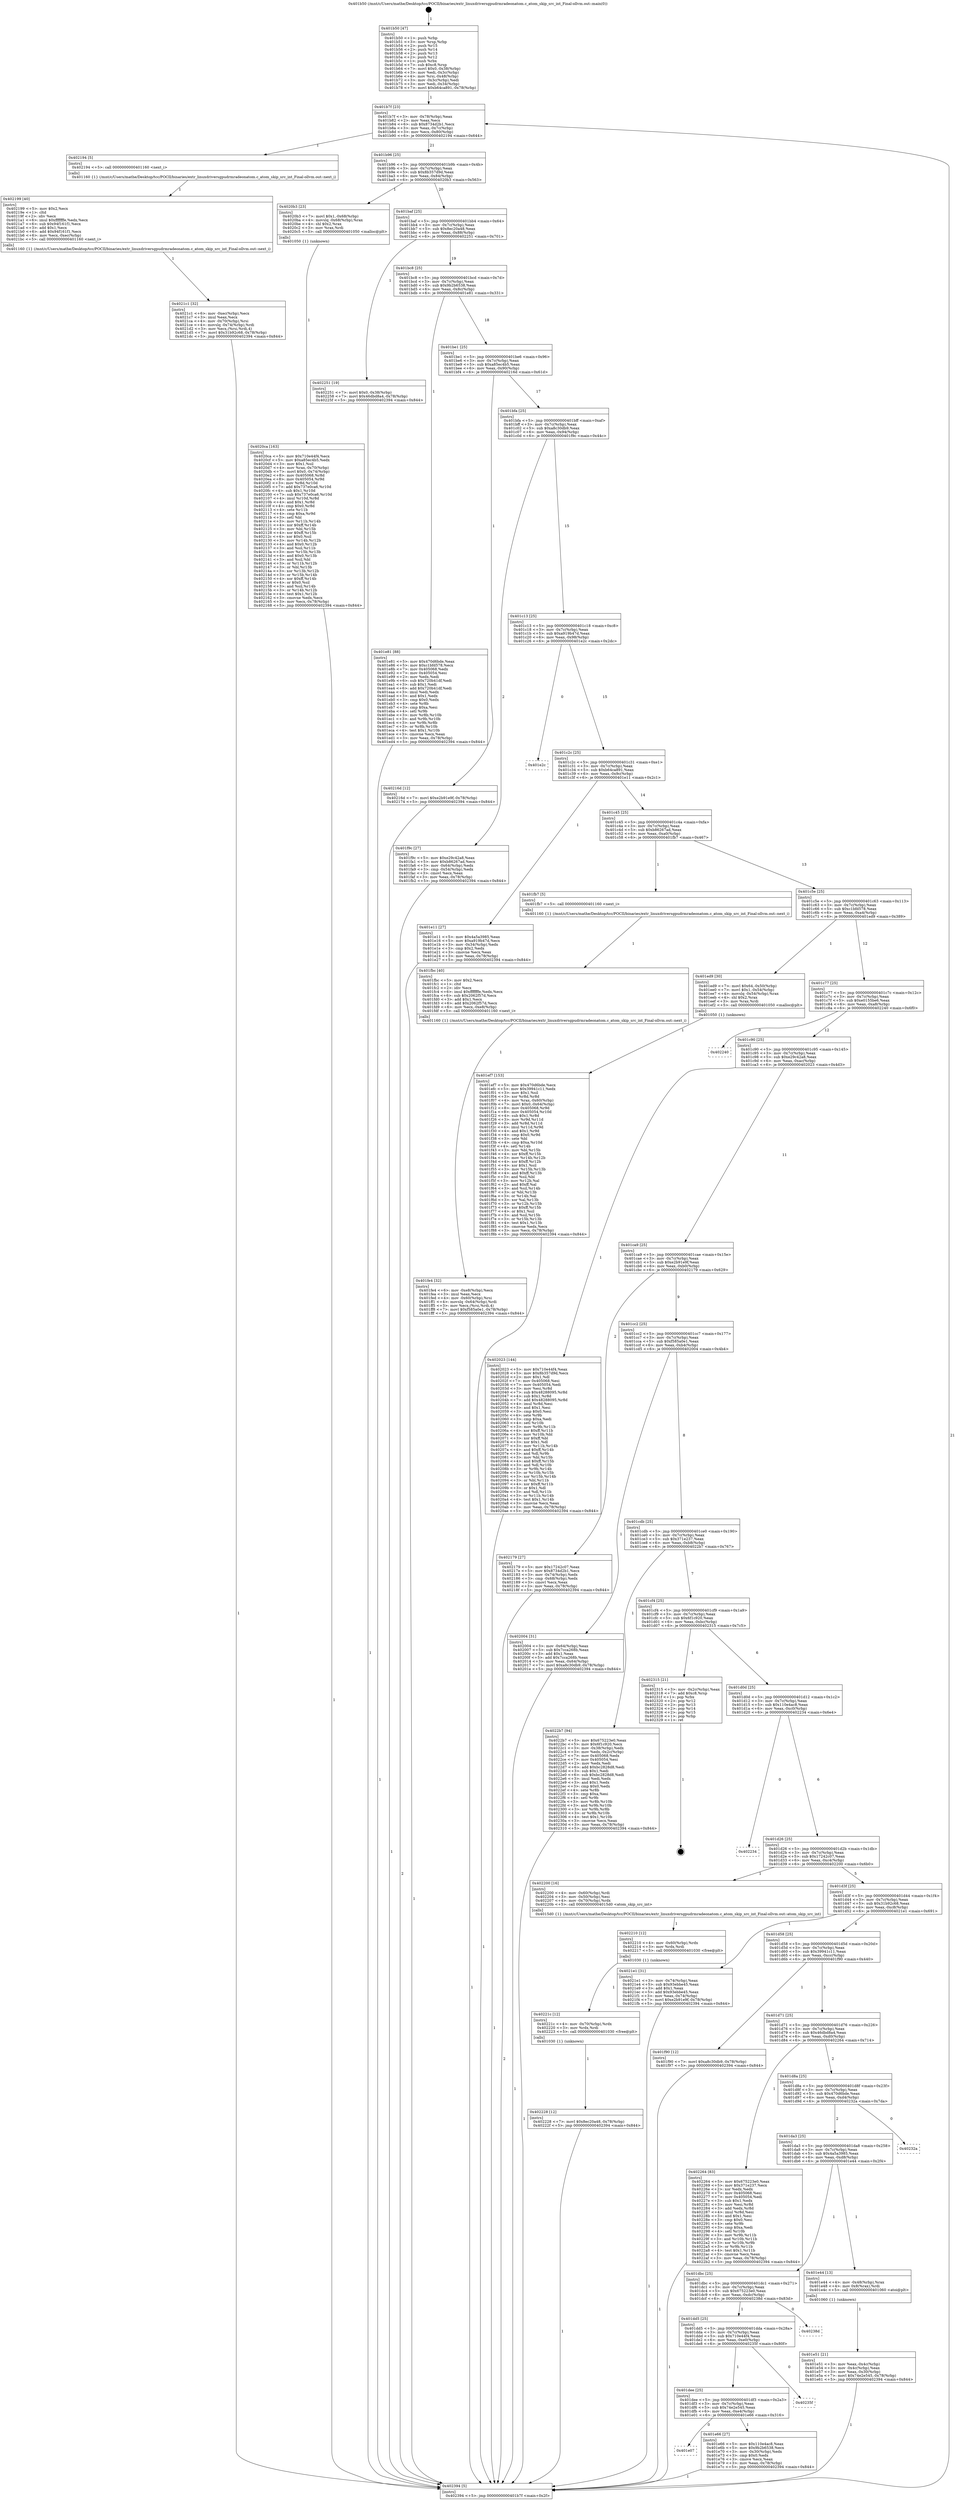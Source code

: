 digraph "0x401b50" {
  label = "0x401b50 (/mnt/c/Users/mathe/Desktop/tcc/POCII/binaries/extr_linuxdriversgpudrmradeonatom.c_atom_skip_src_int_Final-ollvm.out::main(0))"
  labelloc = "t"
  node[shape=record]

  Entry [label="",width=0.3,height=0.3,shape=circle,fillcolor=black,style=filled]
  "0x401b7f" [label="{
     0x401b7f [23]\l
     | [instrs]\l
     &nbsp;&nbsp;0x401b7f \<+3\>: mov -0x78(%rbp),%eax\l
     &nbsp;&nbsp;0x401b82 \<+2\>: mov %eax,%ecx\l
     &nbsp;&nbsp;0x401b84 \<+6\>: sub $0x8734d2b1,%ecx\l
     &nbsp;&nbsp;0x401b8a \<+3\>: mov %eax,-0x7c(%rbp)\l
     &nbsp;&nbsp;0x401b8d \<+3\>: mov %ecx,-0x80(%rbp)\l
     &nbsp;&nbsp;0x401b90 \<+6\>: je 0000000000402194 \<main+0x644\>\l
  }"]
  "0x402194" [label="{
     0x402194 [5]\l
     | [instrs]\l
     &nbsp;&nbsp;0x402194 \<+5\>: call 0000000000401160 \<next_i\>\l
     | [calls]\l
     &nbsp;&nbsp;0x401160 \{1\} (/mnt/c/Users/mathe/Desktop/tcc/POCII/binaries/extr_linuxdriversgpudrmradeonatom.c_atom_skip_src_int_Final-ollvm.out::next_i)\l
  }"]
  "0x401b96" [label="{
     0x401b96 [25]\l
     | [instrs]\l
     &nbsp;&nbsp;0x401b96 \<+5\>: jmp 0000000000401b9b \<main+0x4b\>\l
     &nbsp;&nbsp;0x401b9b \<+3\>: mov -0x7c(%rbp),%eax\l
     &nbsp;&nbsp;0x401b9e \<+5\>: sub $0x8b357d9d,%eax\l
     &nbsp;&nbsp;0x401ba3 \<+6\>: mov %eax,-0x84(%rbp)\l
     &nbsp;&nbsp;0x401ba9 \<+6\>: je 00000000004020b3 \<main+0x563\>\l
  }"]
  Exit [label="",width=0.3,height=0.3,shape=circle,fillcolor=black,style=filled,peripheries=2]
  "0x4020b3" [label="{
     0x4020b3 [23]\l
     | [instrs]\l
     &nbsp;&nbsp;0x4020b3 \<+7\>: movl $0x1,-0x68(%rbp)\l
     &nbsp;&nbsp;0x4020ba \<+4\>: movslq -0x68(%rbp),%rax\l
     &nbsp;&nbsp;0x4020be \<+4\>: shl $0x2,%rax\l
     &nbsp;&nbsp;0x4020c2 \<+3\>: mov %rax,%rdi\l
     &nbsp;&nbsp;0x4020c5 \<+5\>: call 0000000000401050 \<malloc@plt\>\l
     | [calls]\l
     &nbsp;&nbsp;0x401050 \{1\} (unknown)\l
  }"]
  "0x401baf" [label="{
     0x401baf [25]\l
     | [instrs]\l
     &nbsp;&nbsp;0x401baf \<+5\>: jmp 0000000000401bb4 \<main+0x64\>\l
     &nbsp;&nbsp;0x401bb4 \<+3\>: mov -0x7c(%rbp),%eax\l
     &nbsp;&nbsp;0x401bb7 \<+5\>: sub $0x8ec20a48,%eax\l
     &nbsp;&nbsp;0x401bbc \<+6\>: mov %eax,-0x88(%rbp)\l
     &nbsp;&nbsp;0x401bc2 \<+6\>: je 0000000000402251 \<main+0x701\>\l
  }"]
  "0x402228" [label="{
     0x402228 [12]\l
     | [instrs]\l
     &nbsp;&nbsp;0x402228 \<+7\>: movl $0x8ec20a48,-0x78(%rbp)\l
     &nbsp;&nbsp;0x40222f \<+5\>: jmp 0000000000402394 \<main+0x844\>\l
  }"]
  "0x402251" [label="{
     0x402251 [19]\l
     | [instrs]\l
     &nbsp;&nbsp;0x402251 \<+7\>: movl $0x0,-0x38(%rbp)\l
     &nbsp;&nbsp;0x402258 \<+7\>: movl $0x46dbd8a4,-0x78(%rbp)\l
     &nbsp;&nbsp;0x40225f \<+5\>: jmp 0000000000402394 \<main+0x844\>\l
  }"]
  "0x401bc8" [label="{
     0x401bc8 [25]\l
     | [instrs]\l
     &nbsp;&nbsp;0x401bc8 \<+5\>: jmp 0000000000401bcd \<main+0x7d\>\l
     &nbsp;&nbsp;0x401bcd \<+3\>: mov -0x7c(%rbp),%eax\l
     &nbsp;&nbsp;0x401bd0 \<+5\>: sub $0x9b2b6538,%eax\l
     &nbsp;&nbsp;0x401bd5 \<+6\>: mov %eax,-0x8c(%rbp)\l
     &nbsp;&nbsp;0x401bdb \<+6\>: je 0000000000401e81 \<main+0x331\>\l
  }"]
  "0x40221c" [label="{
     0x40221c [12]\l
     | [instrs]\l
     &nbsp;&nbsp;0x40221c \<+4\>: mov -0x70(%rbp),%rdx\l
     &nbsp;&nbsp;0x402220 \<+3\>: mov %rdx,%rdi\l
     &nbsp;&nbsp;0x402223 \<+5\>: call 0000000000401030 \<free@plt\>\l
     | [calls]\l
     &nbsp;&nbsp;0x401030 \{1\} (unknown)\l
  }"]
  "0x401e81" [label="{
     0x401e81 [88]\l
     | [instrs]\l
     &nbsp;&nbsp;0x401e81 \<+5\>: mov $0x470d6bde,%eax\l
     &nbsp;&nbsp;0x401e86 \<+5\>: mov $0xc1bfd578,%ecx\l
     &nbsp;&nbsp;0x401e8b \<+7\>: mov 0x405068,%edx\l
     &nbsp;&nbsp;0x401e92 \<+7\>: mov 0x405054,%esi\l
     &nbsp;&nbsp;0x401e99 \<+2\>: mov %edx,%edi\l
     &nbsp;&nbsp;0x401e9b \<+6\>: sub $0x720b41df,%edi\l
     &nbsp;&nbsp;0x401ea1 \<+3\>: sub $0x1,%edi\l
     &nbsp;&nbsp;0x401ea4 \<+6\>: add $0x720b41df,%edi\l
     &nbsp;&nbsp;0x401eaa \<+3\>: imul %edi,%edx\l
     &nbsp;&nbsp;0x401ead \<+3\>: and $0x1,%edx\l
     &nbsp;&nbsp;0x401eb0 \<+3\>: cmp $0x0,%edx\l
     &nbsp;&nbsp;0x401eb3 \<+4\>: sete %r8b\l
     &nbsp;&nbsp;0x401eb7 \<+3\>: cmp $0xa,%esi\l
     &nbsp;&nbsp;0x401eba \<+4\>: setl %r9b\l
     &nbsp;&nbsp;0x401ebe \<+3\>: mov %r8b,%r10b\l
     &nbsp;&nbsp;0x401ec1 \<+3\>: and %r9b,%r10b\l
     &nbsp;&nbsp;0x401ec4 \<+3\>: xor %r9b,%r8b\l
     &nbsp;&nbsp;0x401ec7 \<+3\>: or %r8b,%r10b\l
     &nbsp;&nbsp;0x401eca \<+4\>: test $0x1,%r10b\l
     &nbsp;&nbsp;0x401ece \<+3\>: cmovne %ecx,%eax\l
     &nbsp;&nbsp;0x401ed1 \<+3\>: mov %eax,-0x78(%rbp)\l
     &nbsp;&nbsp;0x401ed4 \<+5\>: jmp 0000000000402394 \<main+0x844\>\l
  }"]
  "0x401be1" [label="{
     0x401be1 [25]\l
     | [instrs]\l
     &nbsp;&nbsp;0x401be1 \<+5\>: jmp 0000000000401be6 \<main+0x96\>\l
     &nbsp;&nbsp;0x401be6 \<+3\>: mov -0x7c(%rbp),%eax\l
     &nbsp;&nbsp;0x401be9 \<+5\>: sub $0xa85ec4b5,%eax\l
     &nbsp;&nbsp;0x401bee \<+6\>: mov %eax,-0x90(%rbp)\l
     &nbsp;&nbsp;0x401bf4 \<+6\>: je 000000000040216d \<main+0x61d\>\l
  }"]
  "0x402210" [label="{
     0x402210 [12]\l
     | [instrs]\l
     &nbsp;&nbsp;0x402210 \<+4\>: mov -0x60(%rbp),%rdx\l
     &nbsp;&nbsp;0x402214 \<+3\>: mov %rdx,%rdi\l
     &nbsp;&nbsp;0x402217 \<+5\>: call 0000000000401030 \<free@plt\>\l
     | [calls]\l
     &nbsp;&nbsp;0x401030 \{1\} (unknown)\l
  }"]
  "0x40216d" [label="{
     0x40216d [12]\l
     | [instrs]\l
     &nbsp;&nbsp;0x40216d \<+7\>: movl $0xe2b91e9f,-0x78(%rbp)\l
     &nbsp;&nbsp;0x402174 \<+5\>: jmp 0000000000402394 \<main+0x844\>\l
  }"]
  "0x401bfa" [label="{
     0x401bfa [25]\l
     | [instrs]\l
     &nbsp;&nbsp;0x401bfa \<+5\>: jmp 0000000000401bff \<main+0xaf\>\l
     &nbsp;&nbsp;0x401bff \<+3\>: mov -0x7c(%rbp),%eax\l
     &nbsp;&nbsp;0x401c02 \<+5\>: sub $0xa8c30db9,%eax\l
     &nbsp;&nbsp;0x401c07 \<+6\>: mov %eax,-0x94(%rbp)\l
     &nbsp;&nbsp;0x401c0d \<+6\>: je 0000000000401f9c \<main+0x44c\>\l
  }"]
  "0x4021c1" [label="{
     0x4021c1 [32]\l
     | [instrs]\l
     &nbsp;&nbsp;0x4021c1 \<+6\>: mov -0xec(%rbp),%ecx\l
     &nbsp;&nbsp;0x4021c7 \<+3\>: imul %eax,%ecx\l
     &nbsp;&nbsp;0x4021ca \<+4\>: mov -0x70(%rbp),%rsi\l
     &nbsp;&nbsp;0x4021ce \<+4\>: movslq -0x74(%rbp),%rdi\l
     &nbsp;&nbsp;0x4021d2 \<+3\>: mov %ecx,(%rsi,%rdi,4)\l
     &nbsp;&nbsp;0x4021d5 \<+7\>: movl $0x31b92c68,-0x78(%rbp)\l
     &nbsp;&nbsp;0x4021dc \<+5\>: jmp 0000000000402394 \<main+0x844\>\l
  }"]
  "0x401f9c" [label="{
     0x401f9c [27]\l
     | [instrs]\l
     &nbsp;&nbsp;0x401f9c \<+5\>: mov $0xe29c42a8,%eax\l
     &nbsp;&nbsp;0x401fa1 \<+5\>: mov $0xb86267ad,%ecx\l
     &nbsp;&nbsp;0x401fa6 \<+3\>: mov -0x64(%rbp),%edx\l
     &nbsp;&nbsp;0x401fa9 \<+3\>: cmp -0x54(%rbp),%edx\l
     &nbsp;&nbsp;0x401fac \<+3\>: cmovl %ecx,%eax\l
     &nbsp;&nbsp;0x401faf \<+3\>: mov %eax,-0x78(%rbp)\l
     &nbsp;&nbsp;0x401fb2 \<+5\>: jmp 0000000000402394 \<main+0x844\>\l
  }"]
  "0x401c13" [label="{
     0x401c13 [25]\l
     | [instrs]\l
     &nbsp;&nbsp;0x401c13 \<+5\>: jmp 0000000000401c18 \<main+0xc8\>\l
     &nbsp;&nbsp;0x401c18 \<+3\>: mov -0x7c(%rbp),%eax\l
     &nbsp;&nbsp;0x401c1b \<+5\>: sub $0xa919b47d,%eax\l
     &nbsp;&nbsp;0x401c20 \<+6\>: mov %eax,-0x98(%rbp)\l
     &nbsp;&nbsp;0x401c26 \<+6\>: je 0000000000401e2c \<main+0x2dc\>\l
  }"]
  "0x402199" [label="{
     0x402199 [40]\l
     | [instrs]\l
     &nbsp;&nbsp;0x402199 \<+5\>: mov $0x2,%ecx\l
     &nbsp;&nbsp;0x40219e \<+1\>: cltd\l
     &nbsp;&nbsp;0x40219f \<+2\>: idiv %ecx\l
     &nbsp;&nbsp;0x4021a1 \<+6\>: imul $0xfffffffe,%edx,%ecx\l
     &nbsp;&nbsp;0x4021a7 \<+6\>: sub $0x94f161f1,%ecx\l
     &nbsp;&nbsp;0x4021ad \<+3\>: add $0x1,%ecx\l
     &nbsp;&nbsp;0x4021b0 \<+6\>: add $0x94f161f1,%ecx\l
     &nbsp;&nbsp;0x4021b6 \<+6\>: mov %ecx,-0xec(%rbp)\l
     &nbsp;&nbsp;0x4021bc \<+5\>: call 0000000000401160 \<next_i\>\l
     | [calls]\l
     &nbsp;&nbsp;0x401160 \{1\} (/mnt/c/Users/mathe/Desktop/tcc/POCII/binaries/extr_linuxdriversgpudrmradeonatom.c_atom_skip_src_int_Final-ollvm.out::next_i)\l
  }"]
  "0x401e2c" [label="{
     0x401e2c\l
  }", style=dashed]
  "0x401c2c" [label="{
     0x401c2c [25]\l
     | [instrs]\l
     &nbsp;&nbsp;0x401c2c \<+5\>: jmp 0000000000401c31 \<main+0xe1\>\l
     &nbsp;&nbsp;0x401c31 \<+3\>: mov -0x7c(%rbp),%eax\l
     &nbsp;&nbsp;0x401c34 \<+5\>: sub $0xb64ca891,%eax\l
     &nbsp;&nbsp;0x401c39 \<+6\>: mov %eax,-0x9c(%rbp)\l
     &nbsp;&nbsp;0x401c3f \<+6\>: je 0000000000401e11 \<main+0x2c1\>\l
  }"]
  "0x4020ca" [label="{
     0x4020ca [163]\l
     | [instrs]\l
     &nbsp;&nbsp;0x4020ca \<+5\>: mov $0x710e44f4,%ecx\l
     &nbsp;&nbsp;0x4020cf \<+5\>: mov $0xa85ec4b5,%edx\l
     &nbsp;&nbsp;0x4020d4 \<+3\>: mov $0x1,%sil\l
     &nbsp;&nbsp;0x4020d7 \<+4\>: mov %rax,-0x70(%rbp)\l
     &nbsp;&nbsp;0x4020db \<+7\>: movl $0x0,-0x74(%rbp)\l
     &nbsp;&nbsp;0x4020e2 \<+8\>: mov 0x405068,%r8d\l
     &nbsp;&nbsp;0x4020ea \<+8\>: mov 0x405054,%r9d\l
     &nbsp;&nbsp;0x4020f2 \<+3\>: mov %r8d,%r10d\l
     &nbsp;&nbsp;0x4020f5 \<+7\>: add $0x737e0ca6,%r10d\l
     &nbsp;&nbsp;0x4020fc \<+4\>: sub $0x1,%r10d\l
     &nbsp;&nbsp;0x402100 \<+7\>: sub $0x737e0ca6,%r10d\l
     &nbsp;&nbsp;0x402107 \<+4\>: imul %r10d,%r8d\l
     &nbsp;&nbsp;0x40210b \<+4\>: and $0x1,%r8d\l
     &nbsp;&nbsp;0x40210f \<+4\>: cmp $0x0,%r8d\l
     &nbsp;&nbsp;0x402113 \<+4\>: sete %r11b\l
     &nbsp;&nbsp;0x402117 \<+4\>: cmp $0xa,%r9d\l
     &nbsp;&nbsp;0x40211b \<+3\>: setl %bl\l
     &nbsp;&nbsp;0x40211e \<+3\>: mov %r11b,%r14b\l
     &nbsp;&nbsp;0x402121 \<+4\>: xor $0xff,%r14b\l
     &nbsp;&nbsp;0x402125 \<+3\>: mov %bl,%r15b\l
     &nbsp;&nbsp;0x402128 \<+4\>: xor $0xff,%r15b\l
     &nbsp;&nbsp;0x40212c \<+4\>: xor $0x0,%sil\l
     &nbsp;&nbsp;0x402130 \<+3\>: mov %r14b,%r12b\l
     &nbsp;&nbsp;0x402133 \<+4\>: and $0x0,%r12b\l
     &nbsp;&nbsp;0x402137 \<+3\>: and %sil,%r11b\l
     &nbsp;&nbsp;0x40213a \<+3\>: mov %r15b,%r13b\l
     &nbsp;&nbsp;0x40213d \<+4\>: and $0x0,%r13b\l
     &nbsp;&nbsp;0x402141 \<+3\>: and %sil,%bl\l
     &nbsp;&nbsp;0x402144 \<+3\>: or %r11b,%r12b\l
     &nbsp;&nbsp;0x402147 \<+3\>: or %bl,%r13b\l
     &nbsp;&nbsp;0x40214a \<+3\>: xor %r13b,%r12b\l
     &nbsp;&nbsp;0x40214d \<+3\>: or %r15b,%r14b\l
     &nbsp;&nbsp;0x402150 \<+4\>: xor $0xff,%r14b\l
     &nbsp;&nbsp;0x402154 \<+4\>: or $0x0,%sil\l
     &nbsp;&nbsp;0x402158 \<+3\>: and %sil,%r14b\l
     &nbsp;&nbsp;0x40215b \<+3\>: or %r14b,%r12b\l
     &nbsp;&nbsp;0x40215e \<+4\>: test $0x1,%r12b\l
     &nbsp;&nbsp;0x402162 \<+3\>: cmovne %edx,%ecx\l
     &nbsp;&nbsp;0x402165 \<+3\>: mov %ecx,-0x78(%rbp)\l
     &nbsp;&nbsp;0x402168 \<+5\>: jmp 0000000000402394 \<main+0x844\>\l
  }"]
  "0x401e11" [label="{
     0x401e11 [27]\l
     | [instrs]\l
     &nbsp;&nbsp;0x401e11 \<+5\>: mov $0x4a5a3985,%eax\l
     &nbsp;&nbsp;0x401e16 \<+5\>: mov $0xa919b47d,%ecx\l
     &nbsp;&nbsp;0x401e1b \<+3\>: mov -0x34(%rbp),%edx\l
     &nbsp;&nbsp;0x401e1e \<+3\>: cmp $0x2,%edx\l
     &nbsp;&nbsp;0x401e21 \<+3\>: cmovne %ecx,%eax\l
     &nbsp;&nbsp;0x401e24 \<+3\>: mov %eax,-0x78(%rbp)\l
     &nbsp;&nbsp;0x401e27 \<+5\>: jmp 0000000000402394 \<main+0x844\>\l
  }"]
  "0x401c45" [label="{
     0x401c45 [25]\l
     | [instrs]\l
     &nbsp;&nbsp;0x401c45 \<+5\>: jmp 0000000000401c4a \<main+0xfa\>\l
     &nbsp;&nbsp;0x401c4a \<+3\>: mov -0x7c(%rbp),%eax\l
     &nbsp;&nbsp;0x401c4d \<+5\>: sub $0xb86267ad,%eax\l
     &nbsp;&nbsp;0x401c52 \<+6\>: mov %eax,-0xa0(%rbp)\l
     &nbsp;&nbsp;0x401c58 \<+6\>: je 0000000000401fb7 \<main+0x467\>\l
  }"]
  "0x402394" [label="{
     0x402394 [5]\l
     | [instrs]\l
     &nbsp;&nbsp;0x402394 \<+5\>: jmp 0000000000401b7f \<main+0x2f\>\l
  }"]
  "0x401b50" [label="{
     0x401b50 [47]\l
     | [instrs]\l
     &nbsp;&nbsp;0x401b50 \<+1\>: push %rbp\l
     &nbsp;&nbsp;0x401b51 \<+3\>: mov %rsp,%rbp\l
     &nbsp;&nbsp;0x401b54 \<+2\>: push %r15\l
     &nbsp;&nbsp;0x401b56 \<+2\>: push %r14\l
     &nbsp;&nbsp;0x401b58 \<+2\>: push %r13\l
     &nbsp;&nbsp;0x401b5a \<+2\>: push %r12\l
     &nbsp;&nbsp;0x401b5c \<+1\>: push %rbx\l
     &nbsp;&nbsp;0x401b5d \<+7\>: sub $0xc8,%rsp\l
     &nbsp;&nbsp;0x401b64 \<+7\>: movl $0x0,-0x38(%rbp)\l
     &nbsp;&nbsp;0x401b6b \<+3\>: mov %edi,-0x3c(%rbp)\l
     &nbsp;&nbsp;0x401b6e \<+4\>: mov %rsi,-0x48(%rbp)\l
     &nbsp;&nbsp;0x401b72 \<+3\>: mov -0x3c(%rbp),%edi\l
     &nbsp;&nbsp;0x401b75 \<+3\>: mov %edi,-0x34(%rbp)\l
     &nbsp;&nbsp;0x401b78 \<+7\>: movl $0xb64ca891,-0x78(%rbp)\l
  }"]
  "0x401fe4" [label="{
     0x401fe4 [32]\l
     | [instrs]\l
     &nbsp;&nbsp;0x401fe4 \<+6\>: mov -0xe8(%rbp),%ecx\l
     &nbsp;&nbsp;0x401fea \<+3\>: imul %eax,%ecx\l
     &nbsp;&nbsp;0x401fed \<+4\>: mov -0x60(%rbp),%rsi\l
     &nbsp;&nbsp;0x401ff1 \<+4\>: movslq -0x64(%rbp),%rdi\l
     &nbsp;&nbsp;0x401ff5 \<+3\>: mov %ecx,(%rsi,%rdi,4)\l
     &nbsp;&nbsp;0x401ff8 \<+7\>: movl $0xf585a0e1,-0x78(%rbp)\l
     &nbsp;&nbsp;0x401fff \<+5\>: jmp 0000000000402394 \<main+0x844\>\l
  }"]
  "0x401fb7" [label="{
     0x401fb7 [5]\l
     | [instrs]\l
     &nbsp;&nbsp;0x401fb7 \<+5\>: call 0000000000401160 \<next_i\>\l
     | [calls]\l
     &nbsp;&nbsp;0x401160 \{1\} (/mnt/c/Users/mathe/Desktop/tcc/POCII/binaries/extr_linuxdriversgpudrmradeonatom.c_atom_skip_src_int_Final-ollvm.out::next_i)\l
  }"]
  "0x401c5e" [label="{
     0x401c5e [25]\l
     | [instrs]\l
     &nbsp;&nbsp;0x401c5e \<+5\>: jmp 0000000000401c63 \<main+0x113\>\l
     &nbsp;&nbsp;0x401c63 \<+3\>: mov -0x7c(%rbp),%eax\l
     &nbsp;&nbsp;0x401c66 \<+5\>: sub $0xc1bfd578,%eax\l
     &nbsp;&nbsp;0x401c6b \<+6\>: mov %eax,-0xa4(%rbp)\l
     &nbsp;&nbsp;0x401c71 \<+6\>: je 0000000000401ed9 \<main+0x389\>\l
  }"]
  "0x401fbc" [label="{
     0x401fbc [40]\l
     | [instrs]\l
     &nbsp;&nbsp;0x401fbc \<+5\>: mov $0x2,%ecx\l
     &nbsp;&nbsp;0x401fc1 \<+1\>: cltd\l
     &nbsp;&nbsp;0x401fc2 \<+2\>: idiv %ecx\l
     &nbsp;&nbsp;0x401fc4 \<+6\>: imul $0xfffffffe,%edx,%ecx\l
     &nbsp;&nbsp;0x401fca \<+6\>: sub $0x2062f57d,%ecx\l
     &nbsp;&nbsp;0x401fd0 \<+3\>: add $0x1,%ecx\l
     &nbsp;&nbsp;0x401fd3 \<+6\>: add $0x2062f57d,%ecx\l
     &nbsp;&nbsp;0x401fd9 \<+6\>: mov %ecx,-0xe8(%rbp)\l
     &nbsp;&nbsp;0x401fdf \<+5\>: call 0000000000401160 \<next_i\>\l
     | [calls]\l
     &nbsp;&nbsp;0x401160 \{1\} (/mnt/c/Users/mathe/Desktop/tcc/POCII/binaries/extr_linuxdriversgpudrmradeonatom.c_atom_skip_src_int_Final-ollvm.out::next_i)\l
  }"]
  "0x401ed9" [label="{
     0x401ed9 [30]\l
     | [instrs]\l
     &nbsp;&nbsp;0x401ed9 \<+7\>: movl $0x64,-0x50(%rbp)\l
     &nbsp;&nbsp;0x401ee0 \<+7\>: movl $0x1,-0x54(%rbp)\l
     &nbsp;&nbsp;0x401ee7 \<+4\>: movslq -0x54(%rbp),%rax\l
     &nbsp;&nbsp;0x401eeb \<+4\>: shl $0x2,%rax\l
     &nbsp;&nbsp;0x401eef \<+3\>: mov %rax,%rdi\l
     &nbsp;&nbsp;0x401ef2 \<+5\>: call 0000000000401050 \<malloc@plt\>\l
     | [calls]\l
     &nbsp;&nbsp;0x401050 \{1\} (unknown)\l
  }"]
  "0x401c77" [label="{
     0x401c77 [25]\l
     | [instrs]\l
     &nbsp;&nbsp;0x401c77 \<+5\>: jmp 0000000000401c7c \<main+0x12c\>\l
     &nbsp;&nbsp;0x401c7c \<+3\>: mov -0x7c(%rbp),%eax\l
     &nbsp;&nbsp;0x401c7f \<+5\>: sub $0xe0155be6,%eax\l
     &nbsp;&nbsp;0x401c84 \<+6\>: mov %eax,-0xa8(%rbp)\l
     &nbsp;&nbsp;0x401c8a \<+6\>: je 0000000000402240 \<main+0x6f0\>\l
  }"]
  "0x401ef7" [label="{
     0x401ef7 [153]\l
     | [instrs]\l
     &nbsp;&nbsp;0x401ef7 \<+5\>: mov $0x470d6bde,%ecx\l
     &nbsp;&nbsp;0x401efc \<+5\>: mov $0x39941c11,%edx\l
     &nbsp;&nbsp;0x401f01 \<+3\>: mov $0x1,%sil\l
     &nbsp;&nbsp;0x401f04 \<+3\>: xor %r8d,%r8d\l
     &nbsp;&nbsp;0x401f07 \<+4\>: mov %rax,-0x60(%rbp)\l
     &nbsp;&nbsp;0x401f0b \<+7\>: movl $0x0,-0x64(%rbp)\l
     &nbsp;&nbsp;0x401f12 \<+8\>: mov 0x405068,%r9d\l
     &nbsp;&nbsp;0x401f1a \<+8\>: mov 0x405054,%r10d\l
     &nbsp;&nbsp;0x401f22 \<+4\>: sub $0x1,%r8d\l
     &nbsp;&nbsp;0x401f26 \<+3\>: mov %r9d,%r11d\l
     &nbsp;&nbsp;0x401f29 \<+3\>: add %r8d,%r11d\l
     &nbsp;&nbsp;0x401f2c \<+4\>: imul %r11d,%r9d\l
     &nbsp;&nbsp;0x401f30 \<+4\>: and $0x1,%r9d\l
     &nbsp;&nbsp;0x401f34 \<+4\>: cmp $0x0,%r9d\l
     &nbsp;&nbsp;0x401f38 \<+3\>: sete %bl\l
     &nbsp;&nbsp;0x401f3b \<+4\>: cmp $0xa,%r10d\l
     &nbsp;&nbsp;0x401f3f \<+4\>: setl %r14b\l
     &nbsp;&nbsp;0x401f43 \<+3\>: mov %bl,%r15b\l
     &nbsp;&nbsp;0x401f46 \<+4\>: xor $0xff,%r15b\l
     &nbsp;&nbsp;0x401f4a \<+3\>: mov %r14b,%r12b\l
     &nbsp;&nbsp;0x401f4d \<+4\>: xor $0xff,%r12b\l
     &nbsp;&nbsp;0x401f51 \<+4\>: xor $0x1,%sil\l
     &nbsp;&nbsp;0x401f55 \<+3\>: mov %r15b,%r13b\l
     &nbsp;&nbsp;0x401f58 \<+4\>: and $0xff,%r13b\l
     &nbsp;&nbsp;0x401f5c \<+3\>: and %sil,%bl\l
     &nbsp;&nbsp;0x401f5f \<+3\>: mov %r12b,%al\l
     &nbsp;&nbsp;0x401f62 \<+2\>: and $0xff,%al\l
     &nbsp;&nbsp;0x401f64 \<+3\>: and %sil,%r14b\l
     &nbsp;&nbsp;0x401f67 \<+3\>: or %bl,%r13b\l
     &nbsp;&nbsp;0x401f6a \<+3\>: or %r14b,%al\l
     &nbsp;&nbsp;0x401f6d \<+3\>: xor %al,%r13b\l
     &nbsp;&nbsp;0x401f70 \<+3\>: or %r12b,%r15b\l
     &nbsp;&nbsp;0x401f73 \<+4\>: xor $0xff,%r15b\l
     &nbsp;&nbsp;0x401f77 \<+4\>: or $0x1,%sil\l
     &nbsp;&nbsp;0x401f7b \<+3\>: and %sil,%r15b\l
     &nbsp;&nbsp;0x401f7e \<+3\>: or %r15b,%r13b\l
     &nbsp;&nbsp;0x401f81 \<+4\>: test $0x1,%r13b\l
     &nbsp;&nbsp;0x401f85 \<+3\>: cmovne %edx,%ecx\l
     &nbsp;&nbsp;0x401f88 \<+3\>: mov %ecx,-0x78(%rbp)\l
     &nbsp;&nbsp;0x401f8b \<+5\>: jmp 0000000000402394 \<main+0x844\>\l
  }"]
  "0x402240" [label="{
     0x402240\l
  }", style=dashed]
  "0x401c90" [label="{
     0x401c90 [25]\l
     | [instrs]\l
     &nbsp;&nbsp;0x401c90 \<+5\>: jmp 0000000000401c95 \<main+0x145\>\l
     &nbsp;&nbsp;0x401c95 \<+3\>: mov -0x7c(%rbp),%eax\l
     &nbsp;&nbsp;0x401c98 \<+5\>: sub $0xe29c42a8,%eax\l
     &nbsp;&nbsp;0x401c9d \<+6\>: mov %eax,-0xac(%rbp)\l
     &nbsp;&nbsp;0x401ca3 \<+6\>: je 0000000000402023 \<main+0x4d3\>\l
  }"]
  "0x401e07" [label="{
     0x401e07\l
  }", style=dashed]
  "0x402023" [label="{
     0x402023 [144]\l
     | [instrs]\l
     &nbsp;&nbsp;0x402023 \<+5\>: mov $0x710e44f4,%eax\l
     &nbsp;&nbsp;0x402028 \<+5\>: mov $0x8b357d9d,%ecx\l
     &nbsp;&nbsp;0x40202d \<+2\>: mov $0x1,%dl\l
     &nbsp;&nbsp;0x40202f \<+7\>: mov 0x405068,%esi\l
     &nbsp;&nbsp;0x402036 \<+7\>: mov 0x405054,%edi\l
     &nbsp;&nbsp;0x40203d \<+3\>: mov %esi,%r8d\l
     &nbsp;&nbsp;0x402040 \<+7\>: sub $0x48288095,%r8d\l
     &nbsp;&nbsp;0x402047 \<+4\>: sub $0x1,%r8d\l
     &nbsp;&nbsp;0x40204b \<+7\>: add $0x48288095,%r8d\l
     &nbsp;&nbsp;0x402052 \<+4\>: imul %r8d,%esi\l
     &nbsp;&nbsp;0x402056 \<+3\>: and $0x1,%esi\l
     &nbsp;&nbsp;0x402059 \<+3\>: cmp $0x0,%esi\l
     &nbsp;&nbsp;0x40205c \<+4\>: sete %r9b\l
     &nbsp;&nbsp;0x402060 \<+3\>: cmp $0xa,%edi\l
     &nbsp;&nbsp;0x402063 \<+4\>: setl %r10b\l
     &nbsp;&nbsp;0x402067 \<+3\>: mov %r9b,%r11b\l
     &nbsp;&nbsp;0x40206a \<+4\>: xor $0xff,%r11b\l
     &nbsp;&nbsp;0x40206e \<+3\>: mov %r10b,%bl\l
     &nbsp;&nbsp;0x402071 \<+3\>: xor $0xff,%bl\l
     &nbsp;&nbsp;0x402074 \<+3\>: xor $0x1,%dl\l
     &nbsp;&nbsp;0x402077 \<+3\>: mov %r11b,%r14b\l
     &nbsp;&nbsp;0x40207a \<+4\>: and $0xff,%r14b\l
     &nbsp;&nbsp;0x40207e \<+3\>: and %dl,%r9b\l
     &nbsp;&nbsp;0x402081 \<+3\>: mov %bl,%r15b\l
     &nbsp;&nbsp;0x402084 \<+4\>: and $0xff,%r15b\l
     &nbsp;&nbsp;0x402088 \<+3\>: and %dl,%r10b\l
     &nbsp;&nbsp;0x40208b \<+3\>: or %r9b,%r14b\l
     &nbsp;&nbsp;0x40208e \<+3\>: or %r10b,%r15b\l
     &nbsp;&nbsp;0x402091 \<+3\>: xor %r15b,%r14b\l
     &nbsp;&nbsp;0x402094 \<+3\>: or %bl,%r11b\l
     &nbsp;&nbsp;0x402097 \<+4\>: xor $0xff,%r11b\l
     &nbsp;&nbsp;0x40209b \<+3\>: or $0x1,%dl\l
     &nbsp;&nbsp;0x40209e \<+3\>: and %dl,%r11b\l
     &nbsp;&nbsp;0x4020a1 \<+3\>: or %r11b,%r14b\l
     &nbsp;&nbsp;0x4020a4 \<+4\>: test $0x1,%r14b\l
     &nbsp;&nbsp;0x4020a8 \<+3\>: cmovne %ecx,%eax\l
     &nbsp;&nbsp;0x4020ab \<+3\>: mov %eax,-0x78(%rbp)\l
     &nbsp;&nbsp;0x4020ae \<+5\>: jmp 0000000000402394 \<main+0x844\>\l
  }"]
  "0x401ca9" [label="{
     0x401ca9 [25]\l
     | [instrs]\l
     &nbsp;&nbsp;0x401ca9 \<+5\>: jmp 0000000000401cae \<main+0x15e\>\l
     &nbsp;&nbsp;0x401cae \<+3\>: mov -0x7c(%rbp),%eax\l
     &nbsp;&nbsp;0x401cb1 \<+5\>: sub $0xe2b91e9f,%eax\l
     &nbsp;&nbsp;0x401cb6 \<+6\>: mov %eax,-0xb0(%rbp)\l
     &nbsp;&nbsp;0x401cbc \<+6\>: je 0000000000402179 \<main+0x629\>\l
  }"]
  "0x401e66" [label="{
     0x401e66 [27]\l
     | [instrs]\l
     &nbsp;&nbsp;0x401e66 \<+5\>: mov $0x110e4ac8,%eax\l
     &nbsp;&nbsp;0x401e6b \<+5\>: mov $0x9b2b6538,%ecx\l
     &nbsp;&nbsp;0x401e70 \<+3\>: mov -0x30(%rbp),%edx\l
     &nbsp;&nbsp;0x401e73 \<+3\>: cmp $0x0,%edx\l
     &nbsp;&nbsp;0x401e76 \<+3\>: cmove %ecx,%eax\l
     &nbsp;&nbsp;0x401e79 \<+3\>: mov %eax,-0x78(%rbp)\l
     &nbsp;&nbsp;0x401e7c \<+5\>: jmp 0000000000402394 \<main+0x844\>\l
  }"]
  "0x402179" [label="{
     0x402179 [27]\l
     | [instrs]\l
     &nbsp;&nbsp;0x402179 \<+5\>: mov $0x17242c07,%eax\l
     &nbsp;&nbsp;0x40217e \<+5\>: mov $0x8734d2b1,%ecx\l
     &nbsp;&nbsp;0x402183 \<+3\>: mov -0x74(%rbp),%edx\l
     &nbsp;&nbsp;0x402186 \<+3\>: cmp -0x68(%rbp),%edx\l
     &nbsp;&nbsp;0x402189 \<+3\>: cmovl %ecx,%eax\l
     &nbsp;&nbsp;0x40218c \<+3\>: mov %eax,-0x78(%rbp)\l
     &nbsp;&nbsp;0x40218f \<+5\>: jmp 0000000000402394 \<main+0x844\>\l
  }"]
  "0x401cc2" [label="{
     0x401cc2 [25]\l
     | [instrs]\l
     &nbsp;&nbsp;0x401cc2 \<+5\>: jmp 0000000000401cc7 \<main+0x177\>\l
     &nbsp;&nbsp;0x401cc7 \<+3\>: mov -0x7c(%rbp),%eax\l
     &nbsp;&nbsp;0x401cca \<+5\>: sub $0xf585a0e1,%eax\l
     &nbsp;&nbsp;0x401ccf \<+6\>: mov %eax,-0xb4(%rbp)\l
     &nbsp;&nbsp;0x401cd5 \<+6\>: je 0000000000402004 \<main+0x4b4\>\l
  }"]
  "0x401dee" [label="{
     0x401dee [25]\l
     | [instrs]\l
     &nbsp;&nbsp;0x401dee \<+5\>: jmp 0000000000401df3 \<main+0x2a3\>\l
     &nbsp;&nbsp;0x401df3 \<+3\>: mov -0x7c(%rbp),%eax\l
     &nbsp;&nbsp;0x401df6 \<+5\>: sub $0x74e2e545,%eax\l
     &nbsp;&nbsp;0x401dfb \<+6\>: mov %eax,-0xe4(%rbp)\l
     &nbsp;&nbsp;0x401e01 \<+6\>: je 0000000000401e66 \<main+0x316\>\l
  }"]
  "0x402004" [label="{
     0x402004 [31]\l
     | [instrs]\l
     &nbsp;&nbsp;0x402004 \<+3\>: mov -0x64(%rbp),%eax\l
     &nbsp;&nbsp;0x402007 \<+5\>: sub $0x7cca268b,%eax\l
     &nbsp;&nbsp;0x40200c \<+3\>: add $0x1,%eax\l
     &nbsp;&nbsp;0x40200f \<+5\>: add $0x7cca268b,%eax\l
     &nbsp;&nbsp;0x402014 \<+3\>: mov %eax,-0x64(%rbp)\l
     &nbsp;&nbsp;0x402017 \<+7\>: movl $0xa8c30db9,-0x78(%rbp)\l
     &nbsp;&nbsp;0x40201e \<+5\>: jmp 0000000000402394 \<main+0x844\>\l
  }"]
  "0x401cdb" [label="{
     0x401cdb [25]\l
     | [instrs]\l
     &nbsp;&nbsp;0x401cdb \<+5\>: jmp 0000000000401ce0 \<main+0x190\>\l
     &nbsp;&nbsp;0x401ce0 \<+3\>: mov -0x7c(%rbp),%eax\l
     &nbsp;&nbsp;0x401ce3 \<+5\>: sub $0x371e237,%eax\l
     &nbsp;&nbsp;0x401ce8 \<+6\>: mov %eax,-0xb8(%rbp)\l
     &nbsp;&nbsp;0x401cee \<+6\>: je 00000000004022b7 \<main+0x767\>\l
  }"]
  "0x40235f" [label="{
     0x40235f\l
  }", style=dashed]
  "0x4022b7" [label="{
     0x4022b7 [94]\l
     | [instrs]\l
     &nbsp;&nbsp;0x4022b7 \<+5\>: mov $0x675223e0,%eax\l
     &nbsp;&nbsp;0x4022bc \<+5\>: mov $0x6f1c920,%ecx\l
     &nbsp;&nbsp;0x4022c1 \<+3\>: mov -0x38(%rbp),%edx\l
     &nbsp;&nbsp;0x4022c4 \<+3\>: mov %edx,-0x2c(%rbp)\l
     &nbsp;&nbsp;0x4022c7 \<+7\>: mov 0x405068,%edx\l
     &nbsp;&nbsp;0x4022ce \<+7\>: mov 0x405054,%esi\l
     &nbsp;&nbsp;0x4022d5 \<+2\>: mov %edx,%edi\l
     &nbsp;&nbsp;0x4022d7 \<+6\>: add $0xbc2828d8,%edi\l
     &nbsp;&nbsp;0x4022dd \<+3\>: sub $0x1,%edi\l
     &nbsp;&nbsp;0x4022e0 \<+6\>: sub $0xbc2828d8,%edi\l
     &nbsp;&nbsp;0x4022e6 \<+3\>: imul %edi,%edx\l
     &nbsp;&nbsp;0x4022e9 \<+3\>: and $0x1,%edx\l
     &nbsp;&nbsp;0x4022ec \<+3\>: cmp $0x0,%edx\l
     &nbsp;&nbsp;0x4022ef \<+4\>: sete %r8b\l
     &nbsp;&nbsp;0x4022f3 \<+3\>: cmp $0xa,%esi\l
     &nbsp;&nbsp;0x4022f6 \<+4\>: setl %r9b\l
     &nbsp;&nbsp;0x4022fa \<+3\>: mov %r8b,%r10b\l
     &nbsp;&nbsp;0x4022fd \<+3\>: and %r9b,%r10b\l
     &nbsp;&nbsp;0x402300 \<+3\>: xor %r9b,%r8b\l
     &nbsp;&nbsp;0x402303 \<+3\>: or %r8b,%r10b\l
     &nbsp;&nbsp;0x402306 \<+4\>: test $0x1,%r10b\l
     &nbsp;&nbsp;0x40230a \<+3\>: cmovne %ecx,%eax\l
     &nbsp;&nbsp;0x40230d \<+3\>: mov %eax,-0x78(%rbp)\l
     &nbsp;&nbsp;0x402310 \<+5\>: jmp 0000000000402394 \<main+0x844\>\l
  }"]
  "0x401cf4" [label="{
     0x401cf4 [25]\l
     | [instrs]\l
     &nbsp;&nbsp;0x401cf4 \<+5\>: jmp 0000000000401cf9 \<main+0x1a9\>\l
     &nbsp;&nbsp;0x401cf9 \<+3\>: mov -0x7c(%rbp),%eax\l
     &nbsp;&nbsp;0x401cfc \<+5\>: sub $0x6f1c920,%eax\l
     &nbsp;&nbsp;0x401d01 \<+6\>: mov %eax,-0xbc(%rbp)\l
     &nbsp;&nbsp;0x401d07 \<+6\>: je 0000000000402315 \<main+0x7c5\>\l
  }"]
  "0x401dd5" [label="{
     0x401dd5 [25]\l
     | [instrs]\l
     &nbsp;&nbsp;0x401dd5 \<+5\>: jmp 0000000000401dda \<main+0x28a\>\l
     &nbsp;&nbsp;0x401dda \<+3\>: mov -0x7c(%rbp),%eax\l
     &nbsp;&nbsp;0x401ddd \<+5\>: sub $0x710e44f4,%eax\l
     &nbsp;&nbsp;0x401de2 \<+6\>: mov %eax,-0xe0(%rbp)\l
     &nbsp;&nbsp;0x401de8 \<+6\>: je 000000000040235f \<main+0x80f\>\l
  }"]
  "0x402315" [label="{
     0x402315 [21]\l
     | [instrs]\l
     &nbsp;&nbsp;0x402315 \<+3\>: mov -0x2c(%rbp),%eax\l
     &nbsp;&nbsp;0x402318 \<+7\>: add $0xc8,%rsp\l
     &nbsp;&nbsp;0x40231f \<+1\>: pop %rbx\l
     &nbsp;&nbsp;0x402320 \<+2\>: pop %r12\l
     &nbsp;&nbsp;0x402322 \<+2\>: pop %r13\l
     &nbsp;&nbsp;0x402324 \<+2\>: pop %r14\l
     &nbsp;&nbsp;0x402326 \<+2\>: pop %r15\l
     &nbsp;&nbsp;0x402328 \<+1\>: pop %rbp\l
     &nbsp;&nbsp;0x402329 \<+1\>: ret\l
  }"]
  "0x401d0d" [label="{
     0x401d0d [25]\l
     | [instrs]\l
     &nbsp;&nbsp;0x401d0d \<+5\>: jmp 0000000000401d12 \<main+0x1c2\>\l
     &nbsp;&nbsp;0x401d12 \<+3\>: mov -0x7c(%rbp),%eax\l
     &nbsp;&nbsp;0x401d15 \<+5\>: sub $0x110e4ac8,%eax\l
     &nbsp;&nbsp;0x401d1a \<+6\>: mov %eax,-0xc0(%rbp)\l
     &nbsp;&nbsp;0x401d20 \<+6\>: je 0000000000402234 \<main+0x6e4\>\l
  }"]
  "0x40238d" [label="{
     0x40238d\l
  }", style=dashed]
  "0x402234" [label="{
     0x402234\l
  }", style=dashed]
  "0x401d26" [label="{
     0x401d26 [25]\l
     | [instrs]\l
     &nbsp;&nbsp;0x401d26 \<+5\>: jmp 0000000000401d2b \<main+0x1db\>\l
     &nbsp;&nbsp;0x401d2b \<+3\>: mov -0x7c(%rbp),%eax\l
     &nbsp;&nbsp;0x401d2e \<+5\>: sub $0x17242c07,%eax\l
     &nbsp;&nbsp;0x401d33 \<+6\>: mov %eax,-0xc4(%rbp)\l
     &nbsp;&nbsp;0x401d39 \<+6\>: je 0000000000402200 \<main+0x6b0\>\l
  }"]
  "0x401e51" [label="{
     0x401e51 [21]\l
     | [instrs]\l
     &nbsp;&nbsp;0x401e51 \<+3\>: mov %eax,-0x4c(%rbp)\l
     &nbsp;&nbsp;0x401e54 \<+3\>: mov -0x4c(%rbp),%eax\l
     &nbsp;&nbsp;0x401e57 \<+3\>: mov %eax,-0x30(%rbp)\l
     &nbsp;&nbsp;0x401e5a \<+7\>: movl $0x74e2e545,-0x78(%rbp)\l
     &nbsp;&nbsp;0x401e61 \<+5\>: jmp 0000000000402394 \<main+0x844\>\l
  }"]
  "0x402200" [label="{
     0x402200 [16]\l
     | [instrs]\l
     &nbsp;&nbsp;0x402200 \<+4\>: mov -0x60(%rbp),%rdi\l
     &nbsp;&nbsp;0x402204 \<+3\>: mov -0x50(%rbp),%esi\l
     &nbsp;&nbsp;0x402207 \<+4\>: mov -0x70(%rbp),%rdx\l
     &nbsp;&nbsp;0x40220b \<+5\>: call 00000000004015d0 \<atom_skip_src_int\>\l
     | [calls]\l
     &nbsp;&nbsp;0x4015d0 \{1\} (/mnt/c/Users/mathe/Desktop/tcc/POCII/binaries/extr_linuxdriversgpudrmradeonatom.c_atom_skip_src_int_Final-ollvm.out::atom_skip_src_int)\l
  }"]
  "0x401d3f" [label="{
     0x401d3f [25]\l
     | [instrs]\l
     &nbsp;&nbsp;0x401d3f \<+5\>: jmp 0000000000401d44 \<main+0x1f4\>\l
     &nbsp;&nbsp;0x401d44 \<+3\>: mov -0x7c(%rbp),%eax\l
     &nbsp;&nbsp;0x401d47 \<+5\>: sub $0x31b92c68,%eax\l
     &nbsp;&nbsp;0x401d4c \<+6\>: mov %eax,-0xc8(%rbp)\l
     &nbsp;&nbsp;0x401d52 \<+6\>: je 00000000004021e1 \<main+0x691\>\l
  }"]
  "0x401dbc" [label="{
     0x401dbc [25]\l
     | [instrs]\l
     &nbsp;&nbsp;0x401dbc \<+5\>: jmp 0000000000401dc1 \<main+0x271\>\l
     &nbsp;&nbsp;0x401dc1 \<+3\>: mov -0x7c(%rbp),%eax\l
     &nbsp;&nbsp;0x401dc4 \<+5\>: sub $0x675223e0,%eax\l
     &nbsp;&nbsp;0x401dc9 \<+6\>: mov %eax,-0xdc(%rbp)\l
     &nbsp;&nbsp;0x401dcf \<+6\>: je 000000000040238d \<main+0x83d\>\l
  }"]
  "0x4021e1" [label="{
     0x4021e1 [31]\l
     | [instrs]\l
     &nbsp;&nbsp;0x4021e1 \<+3\>: mov -0x74(%rbp),%eax\l
     &nbsp;&nbsp;0x4021e4 \<+5\>: sub $0x93ebbe45,%eax\l
     &nbsp;&nbsp;0x4021e9 \<+3\>: add $0x1,%eax\l
     &nbsp;&nbsp;0x4021ec \<+5\>: add $0x93ebbe45,%eax\l
     &nbsp;&nbsp;0x4021f1 \<+3\>: mov %eax,-0x74(%rbp)\l
     &nbsp;&nbsp;0x4021f4 \<+7\>: movl $0xe2b91e9f,-0x78(%rbp)\l
     &nbsp;&nbsp;0x4021fb \<+5\>: jmp 0000000000402394 \<main+0x844\>\l
  }"]
  "0x401d58" [label="{
     0x401d58 [25]\l
     | [instrs]\l
     &nbsp;&nbsp;0x401d58 \<+5\>: jmp 0000000000401d5d \<main+0x20d\>\l
     &nbsp;&nbsp;0x401d5d \<+3\>: mov -0x7c(%rbp),%eax\l
     &nbsp;&nbsp;0x401d60 \<+5\>: sub $0x39941c11,%eax\l
     &nbsp;&nbsp;0x401d65 \<+6\>: mov %eax,-0xcc(%rbp)\l
     &nbsp;&nbsp;0x401d6b \<+6\>: je 0000000000401f90 \<main+0x440\>\l
  }"]
  "0x401e44" [label="{
     0x401e44 [13]\l
     | [instrs]\l
     &nbsp;&nbsp;0x401e44 \<+4\>: mov -0x48(%rbp),%rax\l
     &nbsp;&nbsp;0x401e48 \<+4\>: mov 0x8(%rax),%rdi\l
     &nbsp;&nbsp;0x401e4c \<+5\>: call 0000000000401060 \<atoi@plt\>\l
     | [calls]\l
     &nbsp;&nbsp;0x401060 \{1\} (unknown)\l
  }"]
  "0x401f90" [label="{
     0x401f90 [12]\l
     | [instrs]\l
     &nbsp;&nbsp;0x401f90 \<+7\>: movl $0xa8c30db9,-0x78(%rbp)\l
     &nbsp;&nbsp;0x401f97 \<+5\>: jmp 0000000000402394 \<main+0x844\>\l
  }"]
  "0x401d71" [label="{
     0x401d71 [25]\l
     | [instrs]\l
     &nbsp;&nbsp;0x401d71 \<+5\>: jmp 0000000000401d76 \<main+0x226\>\l
     &nbsp;&nbsp;0x401d76 \<+3\>: mov -0x7c(%rbp),%eax\l
     &nbsp;&nbsp;0x401d79 \<+5\>: sub $0x46dbd8a4,%eax\l
     &nbsp;&nbsp;0x401d7e \<+6\>: mov %eax,-0xd0(%rbp)\l
     &nbsp;&nbsp;0x401d84 \<+6\>: je 0000000000402264 \<main+0x714\>\l
  }"]
  "0x401da3" [label="{
     0x401da3 [25]\l
     | [instrs]\l
     &nbsp;&nbsp;0x401da3 \<+5\>: jmp 0000000000401da8 \<main+0x258\>\l
     &nbsp;&nbsp;0x401da8 \<+3\>: mov -0x7c(%rbp),%eax\l
     &nbsp;&nbsp;0x401dab \<+5\>: sub $0x4a5a3985,%eax\l
     &nbsp;&nbsp;0x401db0 \<+6\>: mov %eax,-0xd8(%rbp)\l
     &nbsp;&nbsp;0x401db6 \<+6\>: je 0000000000401e44 \<main+0x2f4\>\l
  }"]
  "0x402264" [label="{
     0x402264 [83]\l
     | [instrs]\l
     &nbsp;&nbsp;0x402264 \<+5\>: mov $0x675223e0,%eax\l
     &nbsp;&nbsp;0x402269 \<+5\>: mov $0x371e237,%ecx\l
     &nbsp;&nbsp;0x40226e \<+2\>: xor %edx,%edx\l
     &nbsp;&nbsp;0x402270 \<+7\>: mov 0x405068,%esi\l
     &nbsp;&nbsp;0x402277 \<+7\>: mov 0x405054,%edi\l
     &nbsp;&nbsp;0x40227e \<+3\>: sub $0x1,%edx\l
     &nbsp;&nbsp;0x402281 \<+3\>: mov %esi,%r8d\l
     &nbsp;&nbsp;0x402284 \<+3\>: add %edx,%r8d\l
     &nbsp;&nbsp;0x402287 \<+4\>: imul %r8d,%esi\l
     &nbsp;&nbsp;0x40228b \<+3\>: and $0x1,%esi\l
     &nbsp;&nbsp;0x40228e \<+3\>: cmp $0x0,%esi\l
     &nbsp;&nbsp;0x402291 \<+4\>: sete %r9b\l
     &nbsp;&nbsp;0x402295 \<+3\>: cmp $0xa,%edi\l
     &nbsp;&nbsp;0x402298 \<+4\>: setl %r10b\l
     &nbsp;&nbsp;0x40229c \<+3\>: mov %r9b,%r11b\l
     &nbsp;&nbsp;0x40229f \<+3\>: and %r10b,%r11b\l
     &nbsp;&nbsp;0x4022a2 \<+3\>: xor %r10b,%r9b\l
     &nbsp;&nbsp;0x4022a5 \<+3\>: or %r9b,%r11b\l
     &nbsp;&nbsp;0x4022a8 \<+4\>: test $0x1,%r11b\l
     &nbsp;&nbsp;0x4022ac \<+3\>: cmovne %ecx,%eax\l
     &nbsp;&nbsp;0x4022af \<+3\>: mov %eax,-0x78(%rbp)\l
     &nbsp;&nbsp;0x4022b2 \<+5\>: jmp 0000000000402394 \<main+0x844\>\l
  }"]
  "0x401d8a" [label="{
     0x401d8a [25]\l
     | [instrs]\l
     &nbsp;&nbsp;0x401d8a \<+5\>: jmp 0000000000401d8f \<main+0x23f\>\l
     &nbsp;&nbsp;0x401d8f \<+3\>: mov -0x7c(%rbp),%eax\l
     &nbsp;&nbsp;0x401d92 \<+5\>: sub $0x470d6bde,%eax\l
     &nbsp;&nbsp;0x401d97 \<+6\>: mov %eax,-0xd4(%rbp)\l
     &nbsp;&nbsp;0x401d9d \<+6\>: je 000000000040232a \<main+0x7da\>\l
  }"]
  "0x40232a" [label="{
     0x40232a\l
  }", style=dashed]
  Entry -> "0x401b50" [label=" 1"]
  "0x401b7f" -> "0x402194" [label=" 1"]
  "0x401b7f" -> "0x401b96" [label=" 21"]
  "0x402315" -> Exit [label=" 1"]
  "0x401b96" -> "0x4020b3" [label=" 1"]
  "0x401b96" -> "0x401baf" [label=" 20"]
  "0x4022b7" -> "0x402394" [label=" 1"]
  "0x401baf" -> "0x402251" [label=" 1"]
  "0x401baf" -> "0x401bc8" [label=" 19"]
  "0x402264" -> "0x402394" [label=" 1"]
  "0x401bc8" -> "0x401e81" [label=" 1"]
  "0x401bc8" -> "0x401be1" [label=" 18"]
  "0x402251" -> "0x402394" [label=" 1"]
  "0x401be1" -> "0x40216d" [label=" 1"]
  "0x401be1" -> "0x401bfa" [label=" 17"]
  "0x402228" -> "0x402394" [label=" 1"]
  "0x401bfa" -> "0x401f9c" [label=" 2"]
  "0x401bfa" -> "0x401c13" [label=" 15"]
  "0x40221c" -> "0x402228" [label=" 1"]
  "0x401c13" -> "0x401e2c" [label=" 0"]
  "0x401c13" -> "0x401c2c" [label=" 15"]
  "0x402210" -> "0x40221c" [label=" 1"]
  "0x401c2c" -> "0x401e11" [label=" 1"]
  "0x401c2c" -> "0x401c45" [label=" 14"]
  "0x401e11" -> "0x402394" [label=" 1"]
  "0x401b50" -> "0x401b7f" [label=" 1"]
  "0x402394" -> "0x401b7f" [label=" 21"]
  "0x402200" -> "0x402210" [label=" 1"]
  "0x401c45" -> "0x401fb7" [label=" 1"]
  "0x401c45" -> "0x401c5e" [label=" 13"]
  "0x4021e1" -> "0x402394" [label=" 1"]
  "0x401c5e" -> "0x401ed9" [label=" 1"]
  "0x401c5e" -> "0x401c77" [label=" 12"]
  "0x4021c1" -> "0x402394" [label=" 1"]
  "0x401c77" -> "0x402240" [label=" 0"]
  "0x401c77" -> "0x401c90" [label=" 12"]
  "0x402199" -> "0x4021c1" [label=" 1"]
  "0x401c90" -> "0x402023" [label=" 1"]
  "0x401c90" -> "0x401ca9" [label=" 11"]
  "0x402194" -> "0x402199" [label=" 1"]
  "0x401ca9" -> "0x402179" [label=" 2"]
  "0x401ca9" -> "0x401cc2" [label=" 9"]
  "0x402179" -> "0x402394" [label=" 2"]
  "0x401cc2" -> "0x402004" [label=" 1"]
  "0x401cc2" -> "0x401cdb" [label=" 8"]
  "0x4020ca" -> "0x402394" [label=" 1"]
  "0x401cdb" -> "0x4022b7" [label=" 1"]
  "0x401cdb" -> "0x401cf4" [label=" 7"]
  "0x4020b3" -> "0x4020ca" [label=" 1"]
  "0x401cf4" -> "0x402315" [label=" 1"]
  "0x401cf4" -> "0x401d0d" [label=" 6"]
  "0x402004" -> "0x402394" [label=" 1"]
  "0x401d0d" -> "0x402234" [label=" 0"]
  "0x401d0d" -> "0x401d26" [label=" 6"]
  "0x401fe4" -> "0x402394" [label=" 1"]
  "0x401d26" -> "0x402200" [label=" 1"]
  "0x401d26" -> "0x401d3f" [label=" 5"]
  "0x401fb7" -> "0x401fbc" [label=" 1"]
  "0x401d3f" -> "0x4021e1" [label=" 1"]
  "0x401d3f" -> "0x401d58" [label=" 4"]
  "0x401f9c" -> "0x402394" [label=" 2"]
  "0x401d58" -> "0x401f90" [label=" 1"]
  "0x401d58" -> "0x401d71" [label=" 3"]
  "0x401f90" -> "0x402394" [label=" 1"]
  "0x401d71" -> "0x402264" [label=" 1"]
  "0x401d71" -> "0x401d8a" [label=" 2"]
  "0x401ed9" -> "0x401ef7" [label=" 1"]
  "0x401d8a" -> "0x40232a" [label=" 0"]
  "0x401d8a" -> "0x401da3" [label=" 2"]
  "0x401ef7" -> "0x402394" [label=" 1"]
  "0x401da3" -> "0x401e44" [label=" 1"]
  "0x401da3" -> "0x401dbc" [label=" 1"]
  "0x401e44" -> "0x401e51" [label=" 1"]
  "0x401e51" -> "0x402394" [label=" 1"]
  "0x401fbc" -> "0x401fe4" [label=" 1"]
  "0x401dbc" -> "0x40238d" [label=" 0"]
  "0x401dbc" -> "0x401dd5" [label=" 1"]
  "0x402023" -> "0x402394" [label=" 1"]
  "0x401dd5" -> "0x40235f" [label=" 0"]
  "0x401dd5" -> "0x401dee" [label=" 1"]
  "0x40216d" -> "0x402394" [label=" 1"]
  "0x401dee" -> "0x401e66" [label=" 1"]
  "0x401dee" -> "0x401e07" [label=" 0"]
  "0x401e66" -> "0x402394" [label=" 1"]
  "0x401e81" -> "0x402394" [label=" 1"]
}
